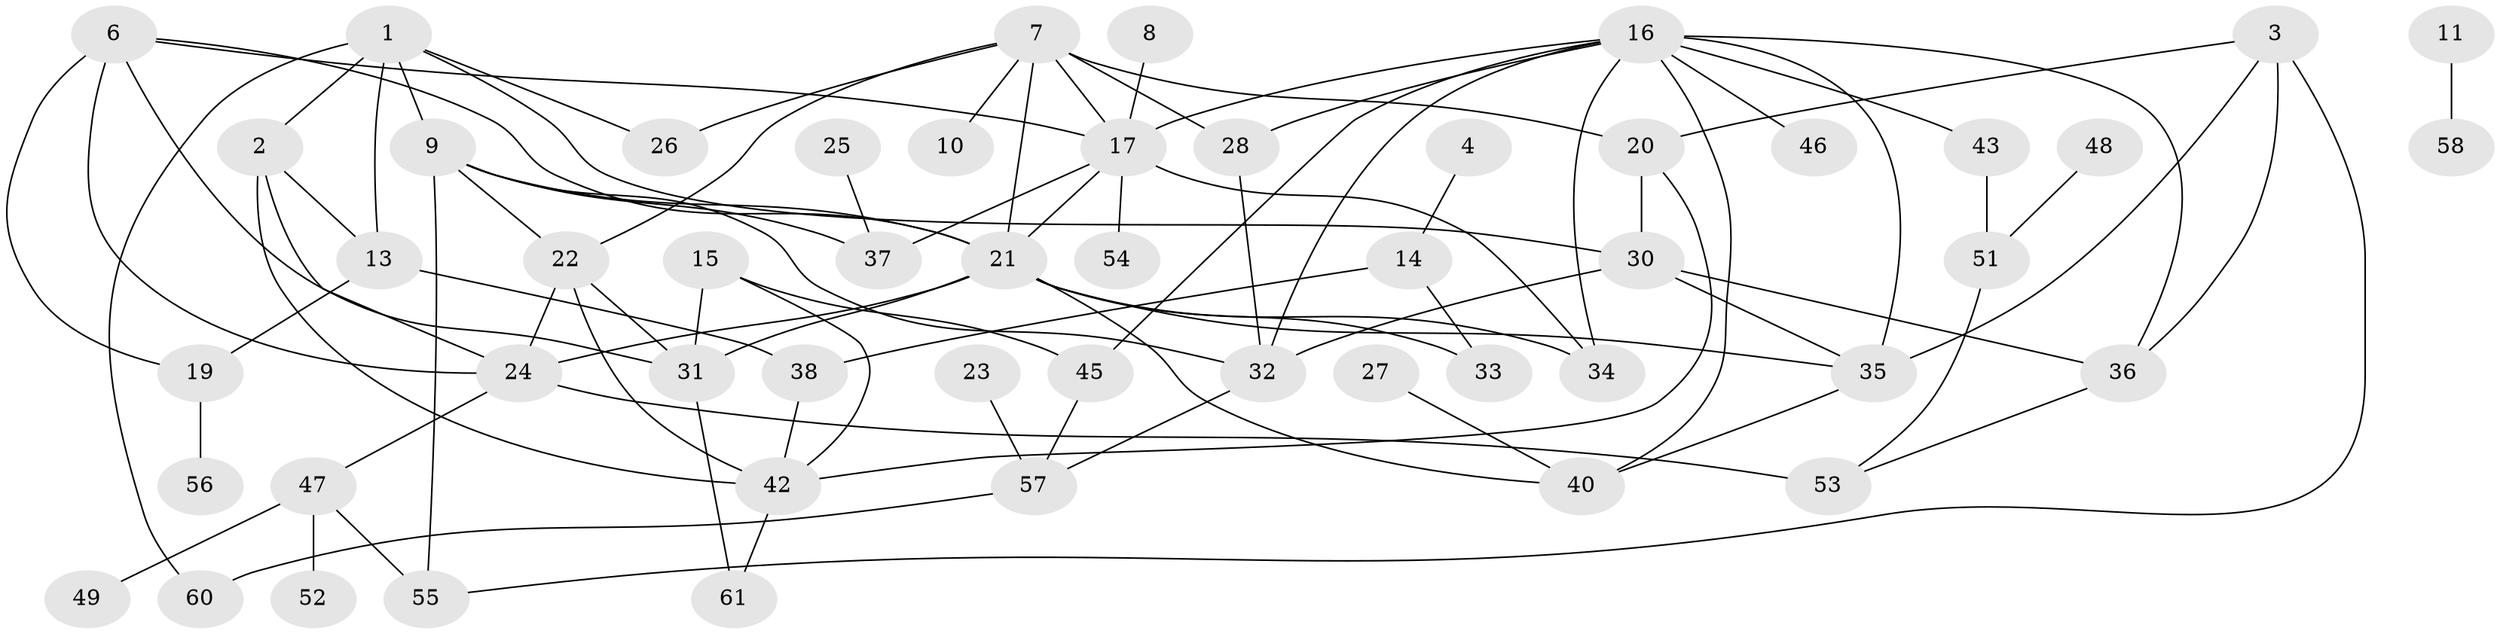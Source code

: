 // original degree distribution, {2: 0.18181818181818182, 3: 0.19834710743801653, 4: 0.1487603305785124, 1: 0.2727272727272727, 6: 0.024793388429752067, 5: 0.10743801652892562, 0: 0.049586776859504134, 7: 0.01652892561983471}
// Generated by graph-tools (version 1.1) at 2025/33/03/09/25 02:33:50]
// undirected, 52 vertices, 89 edges
graph export_dot {
graph [start="1"]
  node [color=gray90,style=filled];
  1;
  2;
  3;
  4;
  6;
  7;
  8;
  9;
  10;
  11;
  13;
  14;
  15;
  16;
  17;
  19;
  20;
  21;
  22;
  23;
  24;
  25;
  26;
  27;
  28;
  30;
  31;
  32;
  33;
  34;
  35;
  36;
  37;
  38;
  40;
  42;
  43;
  45;
  46;
  47;
  48;
  49;
  51;
  52;
  53;
  54;
  55;
  56;
  57;
  58;
  60;
  61;
  1 -- 2 [weight=1.0];
  1 -- 9 [weight=1.0];
  1 -- 13 [weight=1.0];
  1 -- 26 [weight=1.0];
  1 -- 30 [weight=1.0];
  1 -- 60 [weight=1.0];
  2 -- 13 [weight=1.0];
  2 -- 24 [weight=1.0];
  2 -- 42 [weight=1.0];
  3 -- 20 [weight=1.0];
  3 -- 35 [weight=1.0];
  3 -- 36 [weight=1.0];
  3 -- 55 [weight=1.0];
  4 -- 14 [weight=2.0];
  6 -- 17 [weight=1.0];
  6 -- 19 [weight=1.0];
  6 -- 21 [weight=1.0];
  6 -- 24 [weight=1.0];
  6 -- 31 [weight=1.0];
  7 -- 10 [weight=1.0];
  7 -- 17 [weight=1.0];
  7 -- 20 [weight=1.0];
  7 -- 21 [weight=2.0];
  7 -- 22 [weight=1.0];
  7 -- 26 [weight=1.0];
  7 -- 28 [weight=1.0];
  8 -- 17 [weight=1.0];
  9 -- 21 [weight=1.0];
  9 -- 22 [weight=2.0];
  9 -- 32 [weight=1.0];
  9 -- 37 [weight=1.0];
  9 -- 55 [weight=1.0];
  11 -- 58 [weight=1.0];
  13 -- 19 [weight=1.0];
  13 -- 38 [weight=1.0];
  14 -- 33 [weight=1.0];
  14 -- 38 [weight=1.0];
  15 -- 31 [weight=1.0];
  15 -- 42 [weight=1.0];
  15 -- 45 [weight=1.0];
  16 -- 17 [weight=1.0];
  16 -- 28 [weight=1.0];
  16 -- 32 [weight=1.0];
  16 -- 34 [weight=1.0];
  16 -- 35 [weight=1.0];
  16 -- 36 [weight=1.0];
  16 -- 40 [weight=1.0];
  16 -- 43 [weight=1.0];
  16 -- 45 [weight=1.0];
  16 -- 46 [weight=1.0];
  17 -- 21 [weight=1.0];
  17 -- 34 [weight=1.0];
  17 -- 37 [weight=1.0];
  17 -- 54 [weight=1.0];
  19 -- 56 [weight=1.0];
  20 -- 30 [weight=1.0];
  20 -- 42 [weight=1.0];
  21 -- 24 [weight=1.0];
  21 -- 31 [weight=1.0];
  21 -- 33 [weight=1.0];
  21 -- 34 [weight=1.0];
  21 -- 35 [weight=1.0];
  21 -- 40 [weight=1.0];
  22 -- 24 [weight=2.0];
  22 -- 31 [weight=1.0];
  22 -- 42 [weight=2.0];
  23 -- 57 [weight=1.0];
  24 -- 47 [weight=1.0];
  24 -- 53 [weight=2.0];
  25 -- 37 [weight=1.0];
  27 -- 40 [weight=1.0];
  28 -- 32 [weight=1.0];
  30 -- 32 [weight=1.0];
  30 -- 35 [weight=1.0];
  30 -- 36 [weight=1.0];
  31 -- 61 [weight=1.0];
  32 -- 57 [weight=1.0];
  35 -- 40 [weight=1.0];
  36 -- 53 [weight=1.0];
  38 -- 42 [weight=1.0];
  42 -- 61 [weight=1.0];
  43 -- 51 [weight=1.0];
  45 -- 57 [weight=1.0];
  47 -- 49 [weight=1.0];
  47 -- 52 [weight=1.0];
  47 -- 55 [weight=1.0];
  48 -- 51 [weight=1.0];
  51 -- 53 [weight=1.0];
  57 -- 60 [weight=1.0];
}
